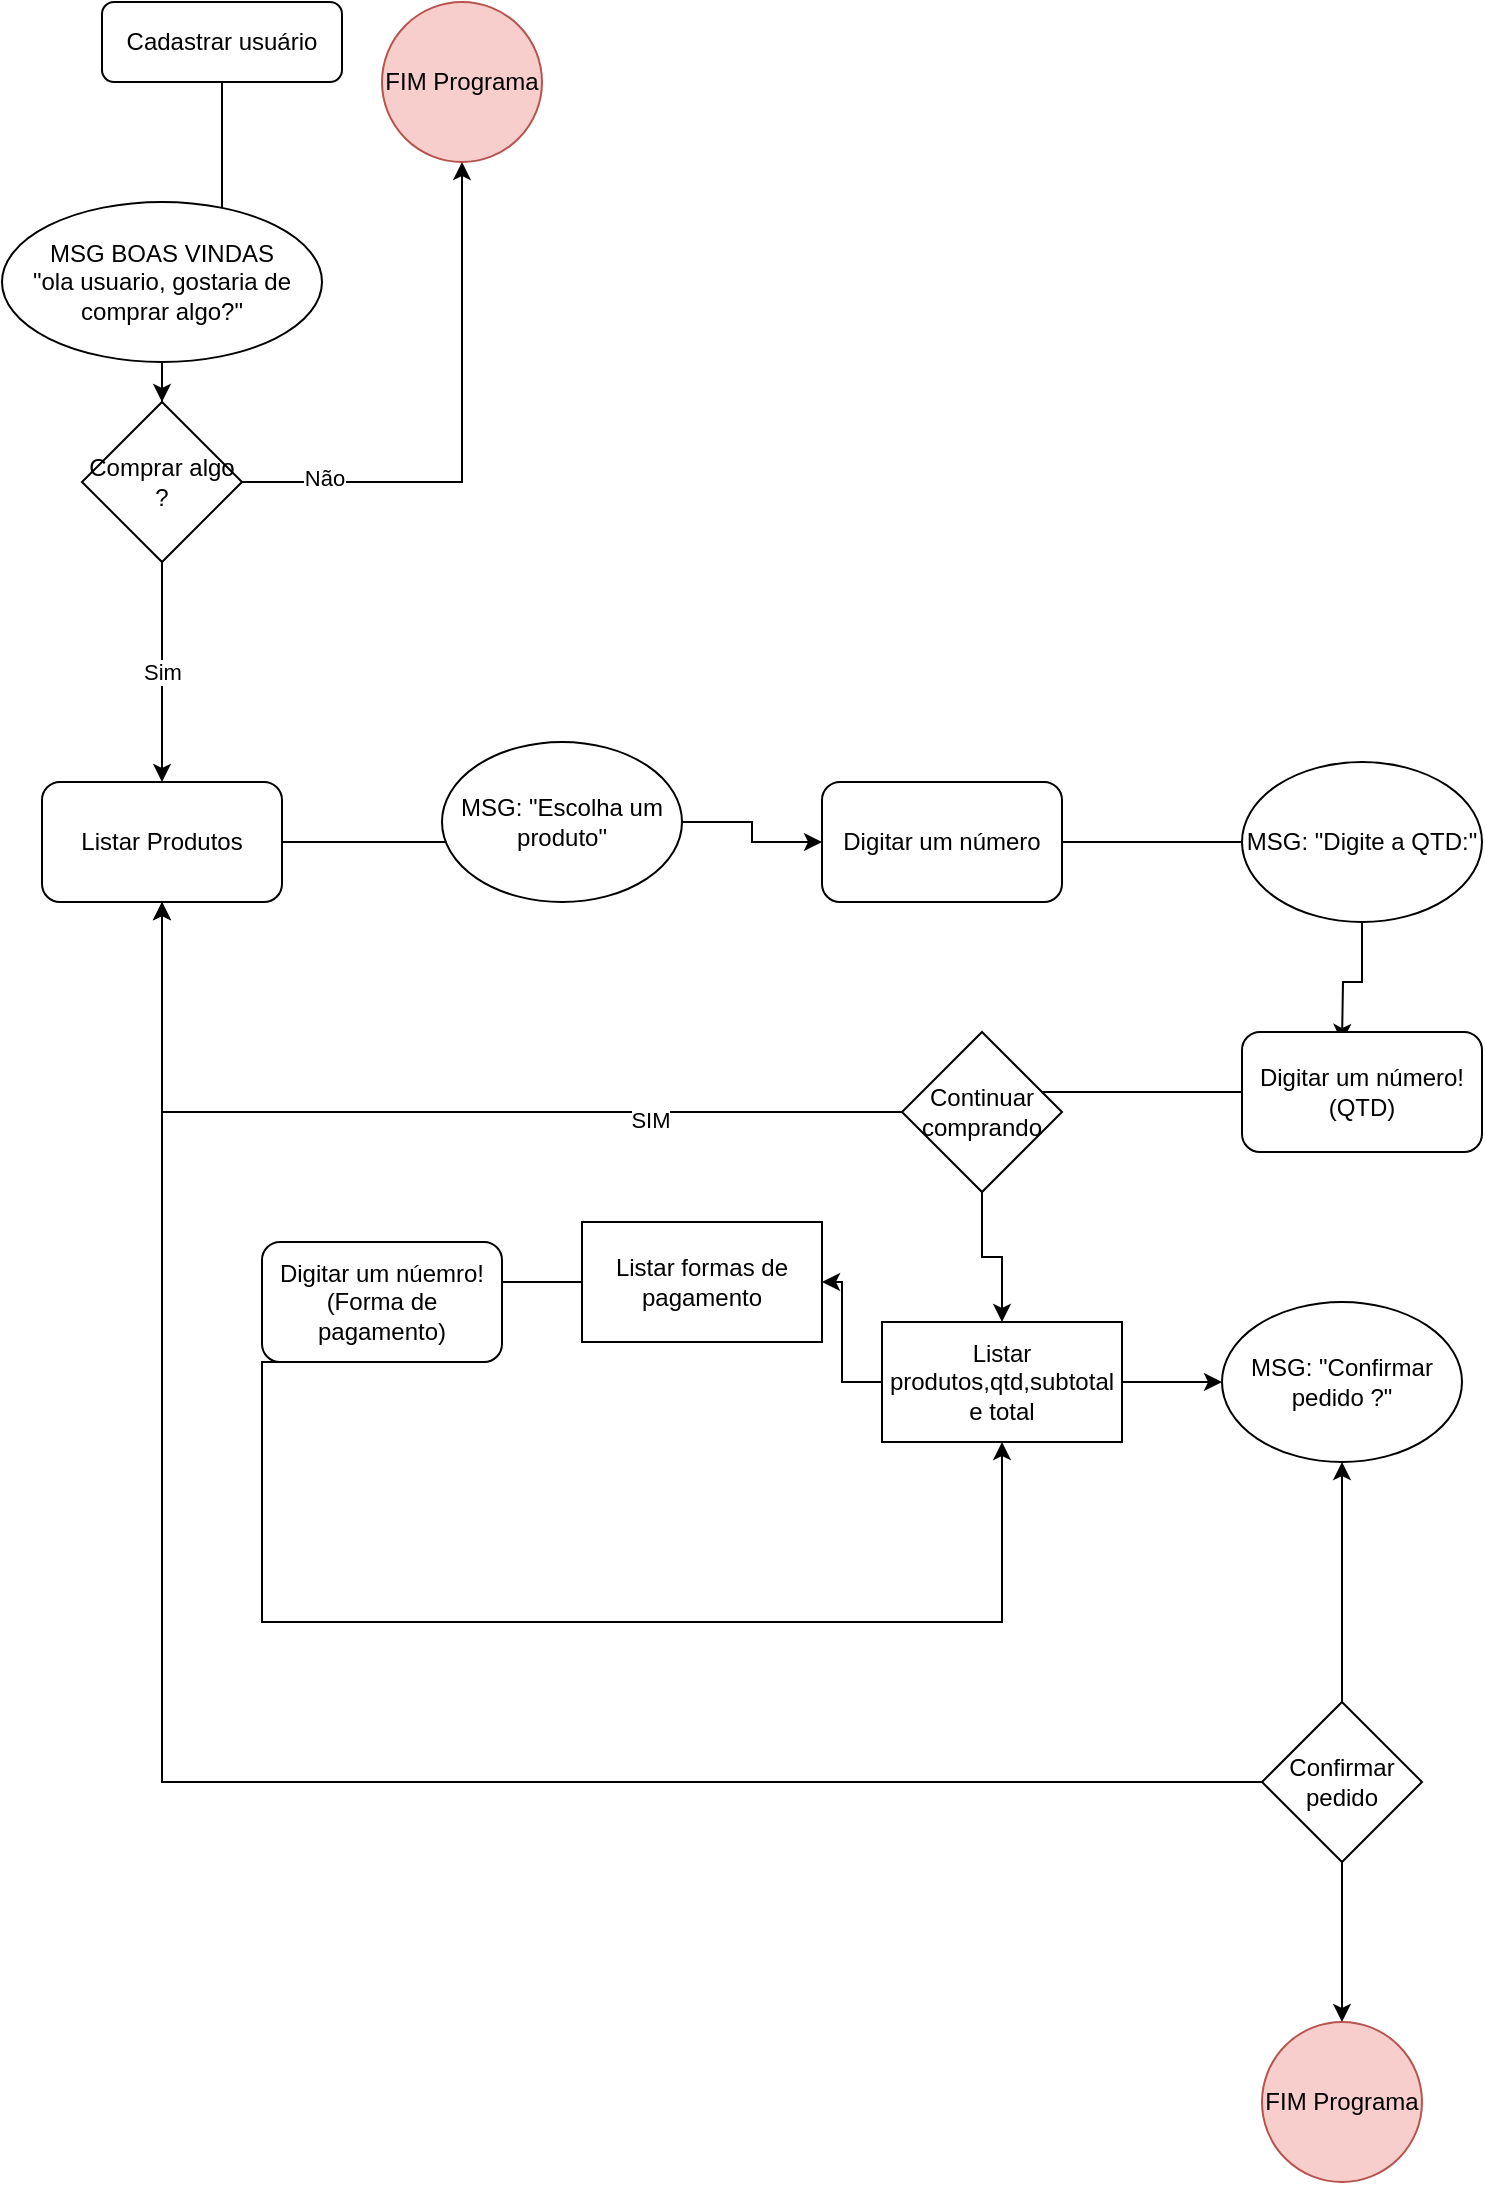<mxfile version="13.7.9" type="github">
  <diagram id="C5RBs43oDa-KdzZeNtuy" name="Page-1">
    <mxGraphModel dx="942" dy="592" grid="1" gridSize="10" guides="1" tooltips="1" connect="1" arrows="1" fold="1" page="1" pageScale="1" pageWidth="827" pageHeight="1169" math="0" shadow="0">
      <root>
        <mxCell id="WIyWlLk6GJQsqaUBKTNV-0" />
        <mxCell id="WIyWlLk6GJQsqaUBKTNV-1" parent="WIyWlLk6GJQsqaUBKTNV-0" />
        <mxCell id="WIyWlLk6GJQsqaUBKTNV-2" value="" style="rounded=0;html=1;jettySize=auto;orthogonalLoop=1;fontSize=11;endArrow=block;endFill=0;endSize=8;strokeWidth=1;shadow=0;labelBackgroundColor=none;edgeStyle=orthogonalEdgeStyle;exitX=0.5;exitY=1;exitDx=0;exitDy=0;" parent="WIyWlLk6GJQsqaUBKTNV-1" source="WIyWlLk6GJQsqaUBKTNV-3" edge="1">
          <mxGeometry relative="1" as="geometry">
            <mxPoint x="100" y="170" as="targetPoint" />
            <Array as="points">
              <mxPoint x="150" y="170" />
            </Array>
          </mxGeometry>
        </mxCell>
        <mxCell id="WIyWlLk6GJQsqaUBKTNV-3" value="Cadastrar usuário&lt;br&gt;" style="rounded=1;whiteSpace=wrap;html=1;fontSize=12;glass=0;strokeWidth=1;shadow=0;" parent="WIyWlLk6GJQsqaUBKTNV-1" vertex="1">
          <mxGeometry x="90" y="40" width="120" height="40" as="geometry" />
        </mxCell>
        <mxCell id="dfJ9Bs6l_IiPZPkpstBQ-2" style="edgeStyle=orthogonalEdgeStyle;rounded=0;orthogonalLoop=1;jettySize=auto;html=1;" edge="1" parent="WIyWlLk6GJQsqaUBKTNV-1" source="dfJ9Bs6l_IiPZPkpstBQ-1" target="dfJ9Bs6l_IiPZPkpstBQ-3">
          <mxGeometry relative="1" as="geometry">
            <mxPoint x="120" y="280" as="targetPoint" />
          </mxGeometry>
        </mxCell>
        <mxCell id="dfJ9Bs6l_IiPZPkpstBQ-1" value="MSG BOAS VINDAS&lt;br&gt;&quot;ola usuario, gostaria de comprar algo?&quot;" style="ellipse;whiteSpace=wrap;html=1;" vertex="1" parent="WIyWlLk6GJQsqaUBKTNV-1">
          <mxGeometry x="40" y="140" width="160" height="80" as="geometry" />
        </mxCell>
        <mxCell id="dfJ9Bs6l_IiPZPkpstBQ-7" value="Sim" style="edgeStyle=orthogonalEdgeStyle;rounded=0;orthogonalLoop=1;jettySize=auto;html=1;exitX=0.5;exitY=1;exitDx=0;exitDy=0;" edge="1" parent="WIyWlLk6GJQsqaUBKTNV-1" source="dfJ9Bs6l_IiPZPkpstBQ-3" target="dfJ9Bs6l_IiPZPkpstBQ-8">
          <mxGeometry relative="1" as="geometry">
            <mxPoint x="120" y="370" as="targetPoint" />
          </mxGeometry>
        </mxCell>
        <mxCell id="dfJ9Bs6l_IiPZPkpstBQ-3" value="Comprar algo ?&lt;br&gt;" style="rhombus;whiteSpace=wrap;html=1;" vertex="1" parent="WIyWlLk6GJQsqaUBKTNV-1">
          <mxGeometry x="80" y="240" width="80" height="80" as="geometry" />
        </mxCell>
        <mxCell id="dfJ9Bs6l_IiPZPkpstBQ-6" style="edgeStyle=orthogonalEdgeStyle;rounded=0;orthogonalLoop=1;jettySize=auto;html=1;exitX=1;exitY=0.5;exitDx=0;exitDy=0;" edge="1" parent="WIyWlLk6GJQsqaUBKTNV-1" source="dfJ9Bs6l_IiPZPkpstBQ-3" target="dfJ9Bs6l_IiPZPkpstBQ-39">
          <mxGeometry relative="1" as="geometry">
            <mxPoint x="300" y="100" as="targetPoint" />
            <mxPoint x="160" y="280" as="sourcePoint" />
          </mxGeometry>
        </mxCell>
        <mxCell id="dfJ9Bs6l_IiPZPkpstBQ-9" value="Não" style="edgeLabel;html=1;align=center;verticalAlign=middle;resizable=0;points=[];" vertex="1" connectable="0" parent="dfJ9Bs6l_IiPZPkpstBQ-6">
          <mxGeometry x="-0.7" y="2" relative="1" as="geometry">
            <mxPoint as="offset" />
          </mxGeometry>
        </mxCell>
        <mxCell id="dfJ9Bs6l_IiPZPkpstBQ-12" style="edgeStyle=orthogonalEdgeStyle;rounded=0;orthogonalLoop=1;jettySize=auto;html=1;exitX=1;exitY=0.5;exitDx=0;exitDy=0;entryX=0.417;entryY=0.625;entryDx=0;entryDy=0;entryPerimeter=0;" edge="1" parent="WIyWlLk6GJQsqaUBKTNV-1" source="dfJ9Bs6l_IiPZPkpstBQ-8" target="dfJ9Bs6l_IiPZPkpstBQ-11">
          <mxGeometry relative="1" as="geometry" />
        </mxCell>
        <mxCell id="dfJ9Bs6l_IiPZPkpstBQ-8" value="Listar Produtos" style="rounded=1;whiteSpace=wrap;html=1;" vertex="1" parent="WIyWlLk6GJQsqaUBKTNV-1">
          <mxGeometry x="60" y="430" width="120" height="60" as="geometry" />
        </mxCell>
        <mxCell id="dfJ9Bs6l_IiPZPkpstBQ-13" style="edgeStyle=orthogonalEdgeStyle;rounded=0;orthogonalLoop=1;jettySize=auto;html=1;exitX=1;exitY=0.5;exitDx=0;exitDy=0;" edge="1" parent="WIyWlLk6GJQsqaUBKTNV-1" source="dfJ9Bs6l_IiPZPkpstBQ-11" target="dfJ9Bs6l_IiPZPkpstBQ-14">
          <mxGeometry relative="1" as="geometry">
            <mxPoint x="450" y="450" as="targetPoint" />
          </mxGeometry>
        </mxCell>
        <mxCell id="dfJ9Bs6l_IiPZPkpstBQ-11" value="MSG: &quot;Escolha um produto&quot;" style="ellipse;whiteSpace=wrap;html=1;" vertex="1" parent="WIyWlLk6GJQsqaUBKTNV-1">
          <mxGeometry x="260" y="410" width="120" height="80" as="geometry" />
        </mxCell>
        <mxCell id="dfJ9Bs6l_IiPZPkpstBQ-16" style="edgeStyle=orthogonalEdgeStyle;rounded=0;orthogonalLoop=1;jettySize=auto;html=1;exitX=1;exitY=0.5;exitDx=0;exitDy=0;entryX=0.583;entryY=0.5;entryDx=0;entryDy=0;entryPerimeter=0;" edge="1" parent="WIyWlLk6GJQsqaUBKTNV-1" source="dfJ9Bs6l_IiPZPkpstBQ-14" target="dfJ9Bs6l_IiPZPkpstBQ-15">
          <mxGeometry relative="1" as="geometry" />
        </mxCell>
        <mxCell id="dfJ9Bs6l_IiPZPkpstBQ-14" value="Digitar um número" style="rounded=1;whiteSpace=wrap;html=1;" vertex="1" parent="WIyWlLk6GJQsqaUBKTNV-1">
          <mxGeometry x="450" y="430" width="120" height="60" as="geometry" />
        </mxCell>
        <mxCell id="dfJ9Bs6l_IiPZPkpstBQ-17" style="edgeStyle=orthogonalEdgeStyle;rounded=0;orthogonalLoop=1;jettySize=auto;html=1;exitX=0.5;exitY=1;exitDx=0;exitDy=0;" edge="1" parent="WIyWlLk6GJQsqaUBKTNV-1" source="dfJ9Bs6l_IiPZPkpstBQ-15">
          <mxGeometry relative="1" as="geometry">
            <mxPoint x="710" y="560" as="targetPoint" />
          </mxGeometry>
        </mxCell>
        <mxCell id="dfJ9Bs6l_IiPZPkpstBQ-15" value="MSG: &quot;Digite a QTD:&quot;" style="ellipse;whiteSpace=wrap;html=1;" vertex="1" parent="WIyWlLk6GJQsqaUBKTNV-1">
          <mxGeometry x="660" y="420" width="120" height="80" as="geometry" />
        </mxCell>
        <mxCell id="dfJ9Bs6l_IiPZPkpstBQ-19" style="edgeStyle=orthogonalEdgeStyle;rounded=0;orthogonalLoop=1;jettySize=auto;html=1;" edge="1" parent="WIyWlLk6GJQsqaUBKTNV-1" source="dfJ9Bs6l_IiPZPkpstBQ-18">
          <mxGeometry relative="1" as="geometry">
            <mxPoint x="540" y="585" as="targetPoint" />
          </mxGeometry>
        </mxCell>
        <mxCell id="dfJ9Bs6l_IiPZPkpstBQ-18" value="Digitar um número! (QTD)" style="rounded=1;whiteSpace=wrap;html=1;" vertex="1" parent="WIyWlLk6GJQsqaUBKTNV-1">
          <mxGeometry x="660" y="555" width="120" height="60" as="geometry" />
        </mxCell>
        <mxCell id="dfJ9Bs6l_IiPZPkpstBQ-21" style="edgeStyle=orthogonalEdgeStyle;rounded=0;orthogonalLoop=1;jettySize=auto;html=1;" edge="1" parent="WIyWlLk6GJQsqaUBKTNV-1" source="dfJ9Bs6l_IiPZPkpstBQ-20" target="dfJ9Bs6l_IiPZPkpstBQ-8">
          <mxGeometry relative="1" as="geometry" />
        </mxCell>
        <mxCell id="dfJ9Bs6l_IiPZPkpstBQ-22" value="SIM" style="edgeLabel;html=1;align=center;verticalAlign=middle;resizable=0;points=[];" vertex="1" connectable="0" parent="dfJ9Bs6l_IiPZPkpstBQ-21">
          <mxGeometry x="-0.469" y="4" relative="1" as="geometry">
            <mxPoint as="offset" />
          </mxGeometry>
        </mxCell>
        <mxCell id="dfJ9Bs6l_IiPZPkpstBQ-28" style="edgeStyle=orthogonalEdgeStyle;rounded=0;orthogonalLoop=1;jettySize=auto;html=1;exitX=0.5;exitY=1;exitDx=0;exitDy=0;" edge="1" parent="WIyWlLk6GJQsqaUBKTNV-1" source="dfJ9Bs6l_IiPZPkpstBQ-20" target="dfJ9Bs6l_IiPZPkpstBQ-27">
          <mxGeometry relative="1" as="geometry" />
        </mxCell>
        <mxCell id="dfJ9Bs6l_IiPZPkpstBQ-20" value="Continuar comprando" style="rhombus;whiteSpace=wrap;html=1;" vertex="1" parent="WIyWlLk6GJQsqaUBKTNV-1">
          <mxGeometry x="490" y="555" width="80" height="80" as="geometry" />
        </mxCell>
        <mxCell id="dfJ9Bs6l_IiPZPkpstBQ-26" style="edgeStyle=orthogonalEdgeStyle;rounded=0;orthogonalLoop=1;jettySize=auto;html=1;entryX=0.633;entryY=0.333;entryDx=0;entryDy=0;entryPerimeter=0;" edge="1" parent="WIyWlLk6GJQsqaUBKTNV-1" source="dfJ9Bs6l_IiPZPkpstBQ-23" target="dfJ9Bs6l_IiPZPkpstBQ-25">
          <mxGeometry relative="1" as="geometry" />
        </mxCell>
        <mxCell id="dfJ9Bs6l_IiPZPkpstBQ-23" value="Listar formas de pagamento" style="rounded=0;whiteSpace=wrap;html=1;" vertex="1" parent="WIyWlLk6GJQsqaUBKTNV-1">
          <mxGeometry x="330" y="650" width="120" height="60" as="geometry" />
        </mxCell>
        <mxCell id="dfJ9Bs6l_IiPZPkpstBQ-30" style="edgeStyle=orthogonalEdgeStyle;rounded=0;orthogonalLoop=1;jettySize=auto;html=1;exitX=0.5;exitY=1;exitDx=0;exitDy=0;" edge="1" parent="WIyWlLk6GJQsqaUBKTNV-1" source="dfJ9Bs6l_IiPZPkpstBQ-25" target="dfJ9Bs6l_IiPZPkpstBQ-27">
          <mxGeometry relative="1" as="geometry">
            <Array as="points">
              <mxPoint x="170" y="850" />
              <mxPoint x="540" y="850" />
            </Array>
          </mxGeometry>
        </mxCell>
        <mxCell id="dfJ9Bs6l_IiPZPkpstBQ-25" value="Digitar um núemro!(Forma de pagamento)" style="rounded=1;whiteSpace=wrap;html=1;" vertex="1" parent="WIyWlLk6GJQsqaUBKTNV-1">
          <mxGeometry x="170" y="660" width="120" height="60" as="geometry" />
        </mxCell>
        <mxCell id="dfJ9Bs6l_IiPZPkpstBQ-29" style="edgeStyle=orthogonalEdgeStyle;rounded=0;orthogonalLoop=1;jettySize=auto;html=1;exitX=0;exitY=0.5;exitDx=0;exitDy=0;" edge="1" parent="WIyWlLk6GJQsqaUBKTNV-1" source="dfJ9Bs6l_IiPZPkpstBQ-27" target="dfJ9Bs6l_IiPZPkpstBQ-23">
          <mxGeometry relative="1" as="geometry" />
        </mxCell>
        <mxCell id="dfJ9Bs6l_IiPZPkpstBQ-32" style="edgeStyle=orthogonalEdgeStyle;rounded=0;orthogonalLoop=1;jettySize=auto;html=1;exitX=1;exitY=0.5;exitDx=0;exitDy=0;" edge="1" parent="WIyWlLk6GJQsqaUBKTNV-1" source="dfJ9Bs6l_IiPZPkpstBQ-27" target="dfJ9Bs6l_IiPZPkpstBQ-31">
          <mxGeometry relative="1" as="geometry" />
        </mxCell>
        <mxCell id="dfJ9Bs6l_IiPZPkpstBQ-27" value="Listar produtos,qtd,subtotal e total" style="rounded=0;whiteSpace=wrap;html=1;" vertex="1" parent="WIyWlLk6GJQsqaUBKTNV-1">
          <mxGeometry x="480" y="700" width="120" height="60" as="geometry" />
        </mxCell>
        <mxCell id="dfJ9Bs6l_IiPZPkpstBQ-31" value="MSG: &quot;Confirmar pedido ?&quot;" style="ellipse;whiteSpace=wrap;html=1;" vertex="1" parent="WIyWlLk6GJQsqaUBKTNV-1">
          <mxGeometry x="650" y="690" width="120" height="80" as="geometry" />
        </mxCell>
        <mxCell id="dfJ9Bs6l_IiPZPkpstBQ-35" value="" style="edgeStyle=orthogonalEdgeStyle;rounded=0;orthogonalLoop=1;jettySize=auto;html=1;" edge="1" parent="WIyWlLk6GJQsqaUBKTNV-1" source="dfJ9Bs6l_IiPZPkpstBQ-34" target="dfJ9Bs6l_IiPZPkpstBQ-31">
          <mxGeometry relative="1" as="geometry" />
        </mxCell>
        <mxCell id="dfJ9Bs6l_IiPZPkpstBQ-36" style="edgeStyle=orthogonalEdgeStyle;rounded=0;orthogonalLoop=1;jettySize=auto;html=1;" edge="1" parent="WIyWlLk6GJQsqaUBKTNV-1" source="dfJ9Bs6l_IiPZPkpstBQ-34" target="dfJ9Bs6l_IiPZPkpstBQ-8">
          <mxGeometry relative="1" as="geometry" />
        </mxCell>
        <mxCell id="dfJ9Bs6l_IiPZPkpstBQ-38" style="edgeStyle=orthogonalEdgeStyle;rounded=0;orthogonalLoop=1;jettySize=auto;html=1;" edge="1" parent="WIyWlLk6GJQsqaUBKTNV-1" source="dfJ9Bs6l_IiPZPkpstBQ-34" target="dfJ9Bs6l_IiPZPkpstBQ-37">
          <mxGeometry relative="1" as="geometry" />
        </mxCell>
        <mxCell id="dfJ9Bs6l_IiPZPkpstBQ-34" value="Confirmar pedido" style="rhombus;whiteSpace=wrap;html=1;" vertex="1" parent="WIyWlLk6GJQsqaUBKTNV-1">
          <mxGeometry x="670" y="890" width="80" height="80" as="geometry" />
        </mxCell>
        <mxCell id="dfJ9Bs6l_IiPZPkpstBQ-37" value="FIM Programa&lt;br&gt;" style="ellipse;whiteSpace=wrap;html=1;aspect=fixed;fillColor=#f8cecc;strokeColor=#b85450;" vertex="1" parent="WIyWlLk6GJQsqaUBKTNV-1">
          <mxGeometry x="670" y="1050" width="80" height="80" as="geometry" />
        </mxCell>
        <mxCell id="dfJ9Bs6l_IiPZPkpstBQ-39" value="FIM Programa&lt;br&gt;" style="ellipse;whiteSpace=wrap;html=1;aspect=fixed;fillColor=#f8cecc;strokeColor=#b85450;" vertex="1" parent="WIyWlLk6GJQsqaUBKTNV-1">
          <mxGeometry x="230" y="40" width="80" height="80" as="geometry" />
        </mxCell>
      </root>
    </mxGraphModel>
  </diagram>
</mxfile>
